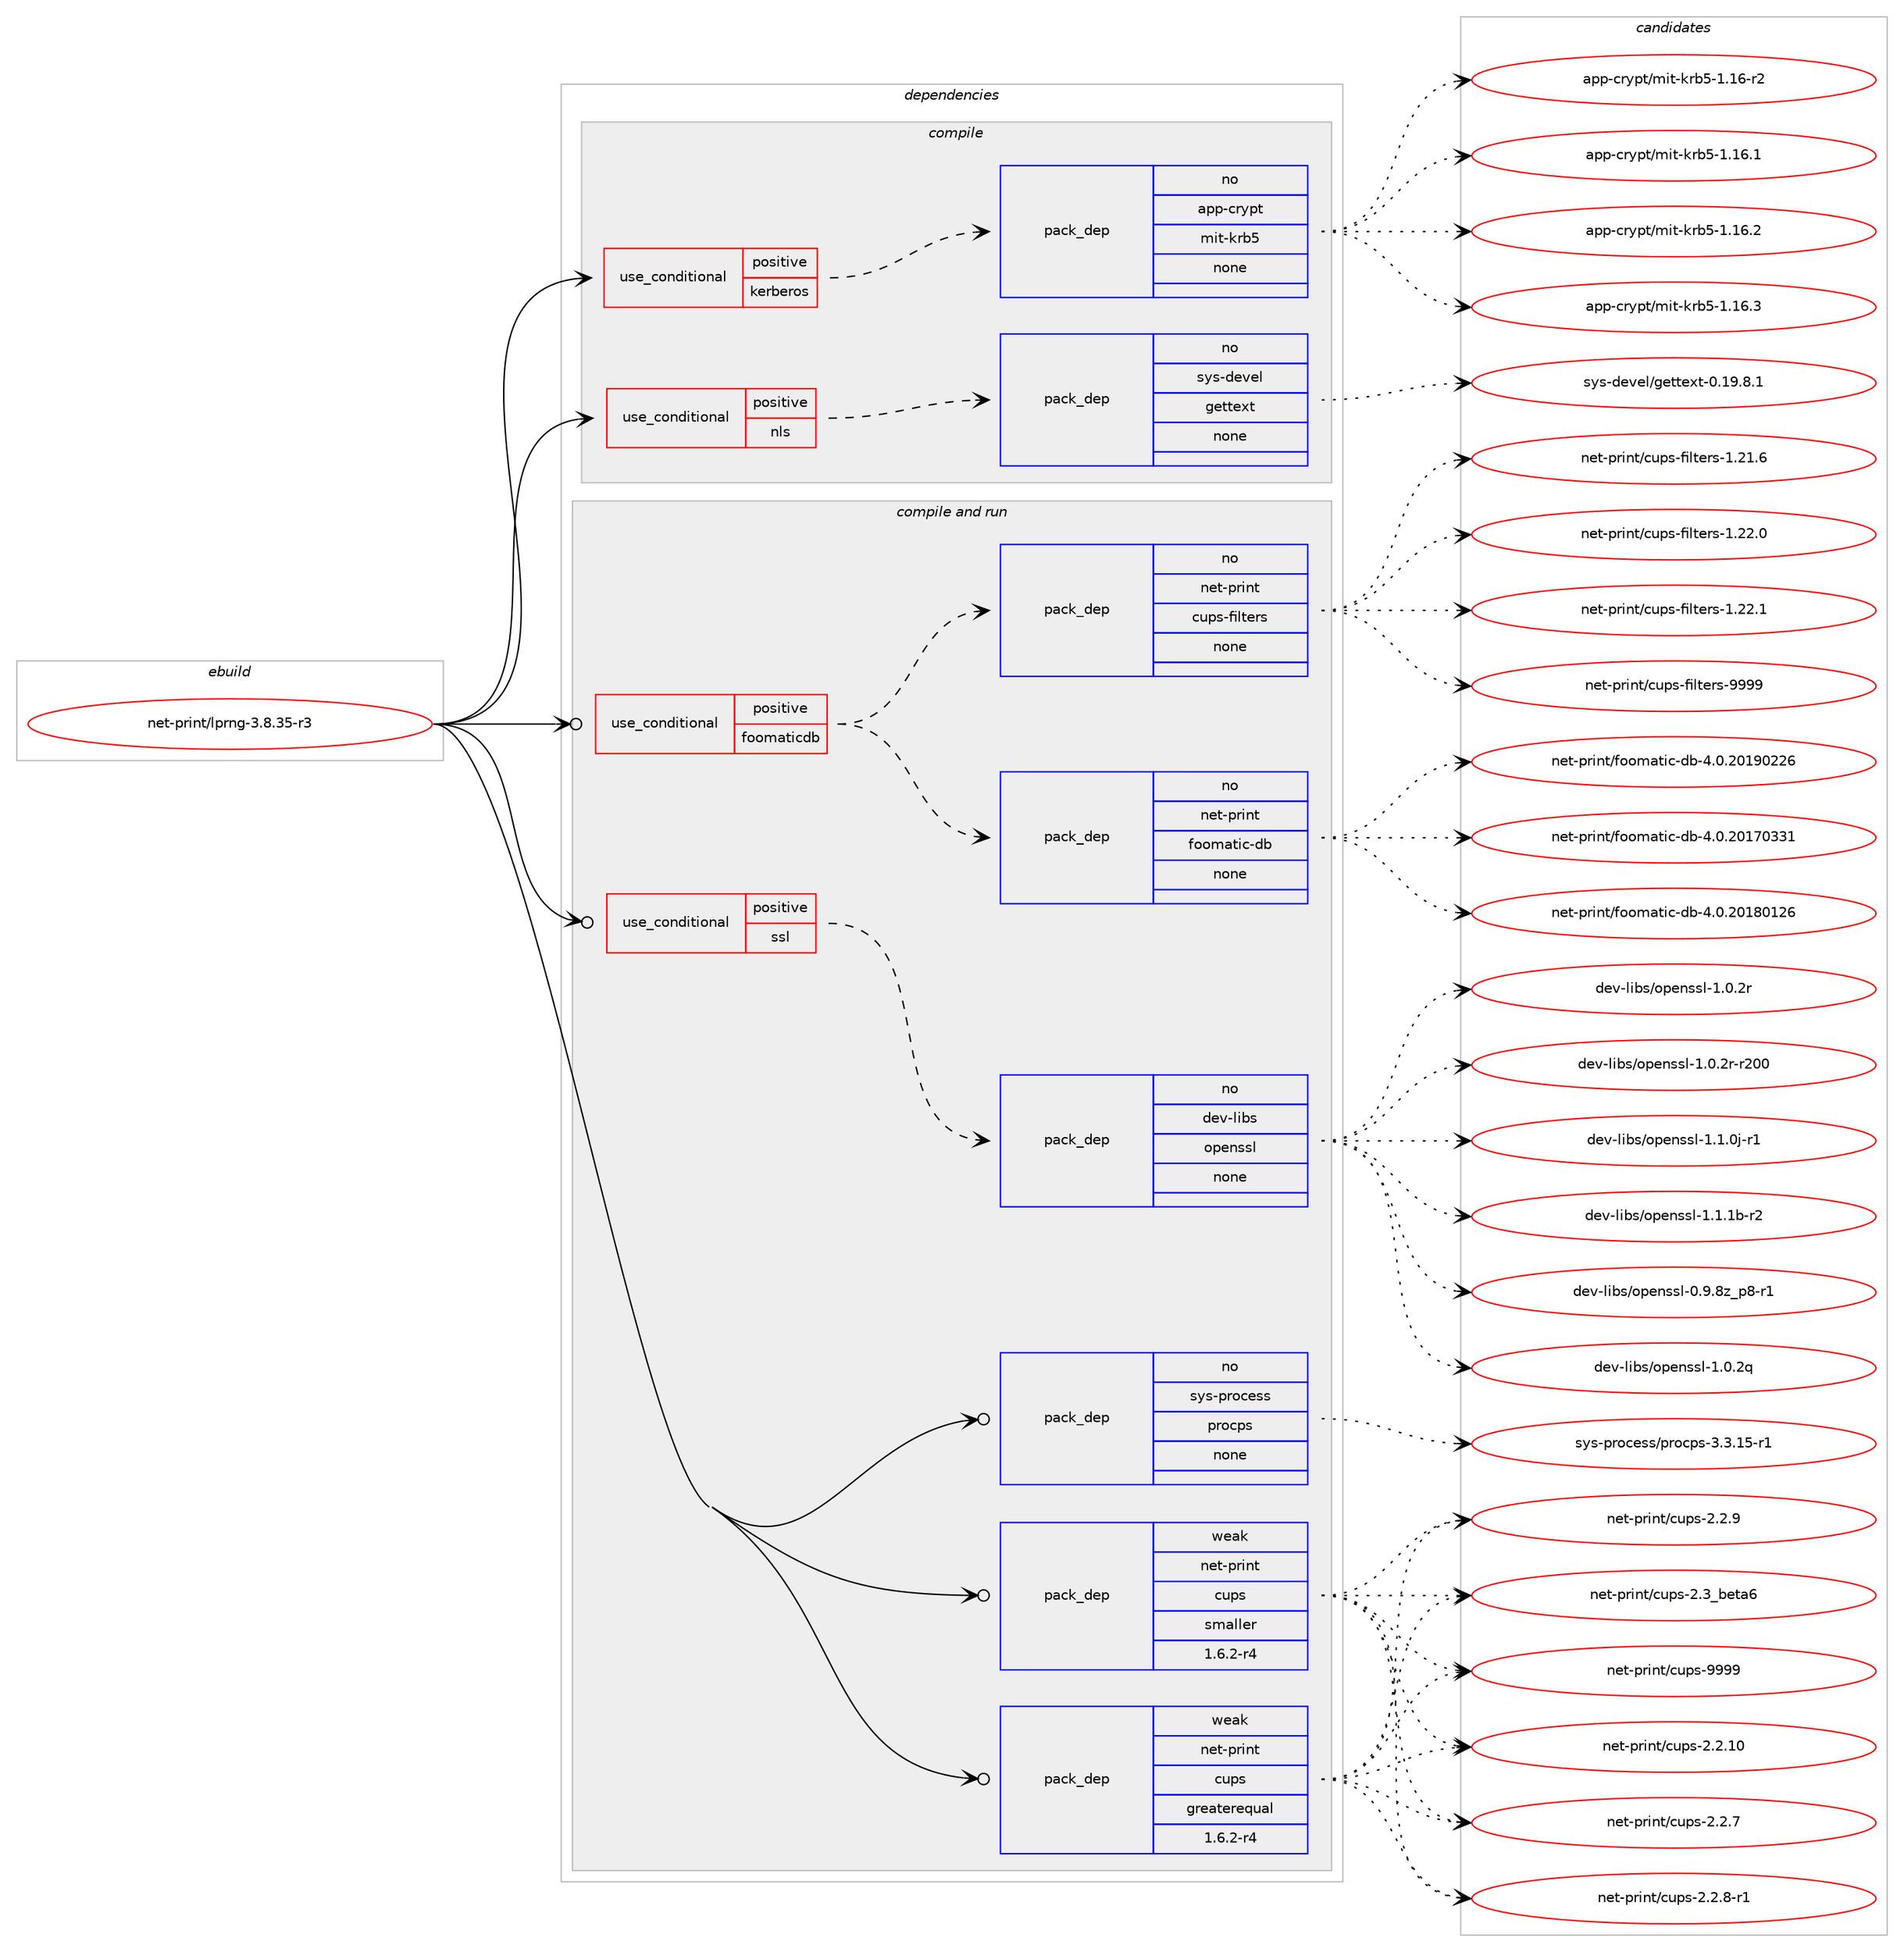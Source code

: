 digraph prolog {

# *************
# Graph options
# *************

newrank=true;
concentrate=true;
compound=true;
graph [rankdir=LR,fontname=Helvetica,fontsize=10,ranksep=1.5];#, ranksep=2.5, nodesep=0.2];
edge  [arrowhead=vee];
node  [fontname=Helvetica,fontsize=10];

# **********
# The ebuild
# **********

subgraph cluster_leftcol {
color=gray;
rank=same;
label=<<i>ebuild</i>>;
id [label="net-print/lprng-3.8.35-r3", color=red, width=4, href="../net-print/lprng-3.8.35-r3.svg"];
}

# ****************
# The dependencies
# ****************

subgraph cluster_midcol {
color=gray;
label=<<i>dependencies</i>>;
subgraph cluster_compile {
fillcolor="#eeeeee";
style=filled;
label=<<i>compile</i>>;
subgraph cond450433 {
dependency1677319 [label=<<TABLE BORDER="0" CELLBORDER="1" CELLSPACING="0" CELLPADDING="4"><TR><TD ROWSPAN="3" CELLPADDING="10">use_conditional</TD></TR><TR><TD>positive</TD></TR><TR><TD>kerberos</TD></TR></TABLE>>, shape=none, color=red];
subgraph pack1199463 {
dependency1677320 [label=<<TABLE BORDER="0" CELLBORDER="1" CELLSPACING="0" CELLPADDING="4" WIDTH="220"><TR><TD ROWSPAN="6" CELLPADDING="30">pack_dep</TD></TR><TR><TD WIDTH="110">no</TD></TR><TR><TD>app-crypt</TD></TR><TR><TD>mit-krb5</TD></TR><TR><TD>none</TD></TR><TR><TD></TD></TR></TABLE>>, shape=none, color=blue];
}
dependency1677319:e -> dependency1677320:w [weight=20,style="dashed",arrowhead="vee"];
}
id:e -> dependency1677319:w [weight=20,style="solid",arrowhead="vee"];
subgraph cond450434 {
dependency1677321 [label=<<TABLE BORDER="0" CELLBORDER="1" CELLSPACING="0" CELLPADDING="4"><TR><TD ROWSPAN="3" CELLPADDING="10">use_conditional</TD></TR><TR><TD>positive</TD></TR><TR><TD>nls</TD></TR></TABLE>>, shape=none, color=red];
subgraph pack1199464 {
dependency1677322 [label=<<TABLE BORDER="0" CELLBORDER="1" CELLSPACING="0" CELLPADDING="4" WIDTH="220"><TR><TD ROWSPAN="6" CELLPADDING="30">pack_dep</TD></TR><TR><TD WIDTH="110">no</TD></TR><TR><TD>sys-devel</TD></TR><TR><TD>gettext</TD></TR><TR><TD>none</TD></TR><TR><TD></TD></TR></TABLE>>, shape=none, color=blue];
}
dependency1677321:e -> dependency1677322:w [weight=20,style="dashed",arrowhead="vee"];
}
id:e -> dependency1677321:w [weight=20,style="solid",arrowhead="vee"];
}
subgraph cluster_compileandrun {
fillcolor="#eeeeee";
style=filled;
label=<<i>compile and run</i>>;
subgraph cond450435 {
dependency1677323 [label=<<TABLE BORDER="0" CELLBORDER="1" CELLSPACING="0" CELLPADDING="4"><TR><TD ROWSPAN="3" CELLPADDING="10">use_conditional</TD></TR><TR><TD>positive</TD></TR><TR><TD>foomaticdb</TD></TR></TABLE>>, shape=none, color=red];
subgraph pack1199465 {
dependency1677324 [label=<<TABLE BORDER="0" CELLBORDER="1" CELLSPACING="0" CELLPADDING="4" WIDTH="220"><TR><TD ROWSPAN="6" CELLPADDING="30">pack_dep</TD></TR><TR><TD WIDTH="110">no</TD></TR><TR><TD>net-print</TD></TR><TR><TD>cups-filters</TD></TR><TR><TD>none</TD></TR><TR><TD></TD></TR></TABLE>>, shape=none, color=blue];
}
dependency1677323:e -> dependency1677324:w [weight=20,style="dashed",arrowhead="vee"];
subgraph pack1199466 {
dependency1677325 [label=<<TABLE BORDER="0" CELLBORDER="1" CELLSPACING="0" CELLPADDING="4" WIDTH="220"><TR><TD ROWSPAN="6" CELLPADDING="30">pack_dep</TD></TR><TR><TD WIDTH="110">no</TD></TR><TR><TD>net-print</TD></TR><TR><TD>foomatic-db</TD></TR><TR><TD>none</TD></TR><TR><TD></TD></TR></TABLE>>, shape=none, color=blue];
}
dependency1677323:e -> dependency1677325:w [weight=20,style="dashed",arrowhead="vee"];
}
id:e -> dependency1677323:w [weight=20,style="solid",arrowhead="odotvee"];
subgraph cond450436 {
dependency1677326 [label=<<TABLE BORDER="0" CELLBORDER="1" CELLSPACING="0" CELLPADDING="4"><TR><TD ROWSPAN="3" CELLPADDING="10">use_conditional</TD></TR><TR><TD>positive</TD></TR><TR><TD>ssl</TD></TR></TABLE>>, shape=none, color=red];
subgraph pack1199467 {
dependency1677327 [label=<<TABLE BORDER="0" CELLBORDER="1" CELLSPACING="0" CELLPADDING="4" WIDTH="220"><TR><TD ROWSPAN="6" CELLPADDING="30">pack_dep</TD></TR><TR><TD WIDTH="110">no</TD></TR><TR><TD>dev-libs</TD></TR><TR><TD>openssl</TD></TR><TR><TD>none</TD></TR><TR><TD></TD></TR></TABLE>>, shape=none, color=blue];
}
dependency1677326:e -> dependency1677327:w [weight=20,style="dashed",arrowhead="vee"];
}
id:e -> dependency1677326:w [weight=20,style="solid",arrowhead="odotvee"];
subgraph pack1199468 {
dependency1677328 [label=<<TABLE BORDER="0" CELLBORDER="1" CELLSPACING="0" CELLPADDING="4" WIDTH="220"><TR><TD ROWSPAN="6" CELLPADDING="30">pack_dep</TD></TR><TR><TD WIDTH="110">no</TD></TR><TR><TD>sys-process</TD></TR><TR><TD>procps</TD></TR><TR><TD>none</TD></TR><TR><TD></TD></TR></TABLE>>, shape=none, color=blue];
}
id:e -> dependency1677328:w [weight=20,style="solid",arrowhead="odotvee"];
subgraph pack1199469 {
dependency1677329 [label=<<TABLE BORDER="0" CELLBORDER="1" CELLSPACING="0" CELLPADDING="4" WIDTH="220"><TR><TD ROWSPAN="6" CELLPADDING="30">pack_dep</TD></TR><TR><TD WIDTH="110">weak</TD></TR><TR><TD>net-print</TD></TR><TR><TD>cups</TD></TR><TR><TD>greaterequal</TD></TR><TR><TD>1.6.2-r4</TD></TR></TABLE>>, shape=none, color=blue];
}
id:e -> dependency1677329:w [weight=20,style="solid",arrowhead="odotvee"];
subgraph pack1199470 {
dependency1677330 [label=<<TABLE BORDER="0" CELLBORDER="1" CELLSPACING="0" CELLPADDING="4" WIDTH="220"><TR><TD ROWSPAN="6" CELLPADDING="30">pack_dep</TD></TR><TR><TD WIDTH="110">weak</TD></TR><TR><TD>net-print</TD></TR><TR><TD>cups</TD></TR><TR><TD>smaller</TD></TR><TR><TD>1.6.2-r4</TD></TR></TABLE>>, shape=none, color=blue];
}
id:e -> dependency1677330:w [weight=20,style="solid",arrowhead="odotvee"];
}
subgraph cluster_run {
fillcolor="#eeeeee";
style=filled;
label=<<i>run</i>>;
}
}

# **************
# The candidates
# **************

subgraph cluster_choices {
rank=same;
color=gray;
label=<<i>candidates</i>>;

subgraph choice1199463 {
color=black;
nodesep=1;
choice9711211245991141211121164710910511645107114985345494649544511450 [label="app-crypt/mit-krb5-1.16-r2", color=red, width=4,href="../app-crypt/mit-krb5-1.16-r2.svg"];
choice9711211245991141211121164710910511645107114985345494649544649 [label="app-crypt/mit-krb5-1.16.1", color=red, width=4,href="../app-crypt/mit-krb5-1.16.1.svg"];
choice9711211245991141211121164710910511645107114985345494649544650 [label="app-crypt/mit-krb5-1.16.2", color=red, width=4,href="../app-crypt/mit-krb5-1.16.2.svg"];
choice9711211245991141211121164710910511645107114985345494649544651 [label="app-crypt/mit-krb5-1.16.3", color=red, width=4,href="../app-crypt/mit-krb5-1.16.3.svg"];
dependency1677320:e -> choice9711211245991141211121164710910511645107114985345494649544511450:w [style=dotted,weight="100"];
dependency1677320:e -> choice9711211245991141211121164710910511645107114985345494649544649:w [style=dotted,weight="100"];
dependency1677320:e -> choice9711211245991141211121164710910511645107114985345494649544650:w [style=dotted,weight="100"];
dependency1677320:e -> choice9711211245991141211121164710910511645107114985345494649544651:w [style=dotted,weight="100"];
}
subgraph choice1199464 {
color=black;
nodesep=1;
choice1151211154510010111810110847103101116116101120116454846495746564649 [label="sys-devel/gettext-0.19.8.1", color=red, width=4,href="../sys-devel/gettext-0.19.8.1.svg"];
dependency1677322:e -> choice1151211154510010111810110847103101116116101120116454846495746564649:w [style=dotted,weight="100"];
}
subgraph choice1199465 {
color=black;
nodesep=1;
choice1101011164511211410511011647991171121154510210510811610111411545494650494654 [label="net-print/cups-filters-1.21.6", color=red, width=4,href="../net-print/cups-filters-1.21.6.svg"];
choice1101011164511211410511011647991171121154510210510811610111411545494650504648 [label="net-print/cups-filters-1.22.0", color=red, width=4,href="../net-print/cups-filters-1.22.0.svg"];
choice1101011164511211410511011647991171121154510210510811610111411545494650504649 [label="net-print/cups-filters-1.22.1", color=red, width=4,href="../net-print/cups-filters-1.22.1.svg"];
choice110101116451121141051101164799117112115451021051081161011141154557575757 [label="net-print/cups-filters-9999", color=red, width=4,href="../net-print/cups-filters-9999.svg"];
dependency1677324:e -> choice1101011164511211410511011647991171121154510210510811610111411545494650494654:w [style=dotted,weight="100"];
dependency1677324:e -> choice1101011164511211410511011647991171121154510210510811610111411545494650504648:w [style=dotted,weight="100"];
dependency1677324:e -> choice1101011164511211410511011647991171121154510210510811610111411545494650504649:w [style=dotted,weight="100"];
dependency1677324:e -> choice110101116451121141051101164799117112115451021051081161011141154557575757:w [style=dotted,weight="100"];
}
subgraph choice1199466 {
color=black;
nodesep=1;
choice11010111645112114105110116471021111111099711610599451009845524648465048495548515149 [label="net-print/foomatic-db-4.0.20170331", color=red, width=4,href="../net-print/foomatic-db-4.0.20170331.svg"];
choice11010111645112114105110116471021111111099711610599451009845524648465048495648495054 [label="net-print/foomatic-db-4.0.20180126", color=red, width=4,href="../net-print/foomatic-db-4.0.20180126.svg"];
choice11010111645112114105110116471021111111099711610599451009845524648465048495748505054 [label="net-print/foomatic-db-4.0.20190226", color=red, width=4,href="../net-print/foomatic-db-4.0.20190226.svg"];
dependency1677325:e -> choice11010111645112114105110116471021111111099711610599451009845524648465048495548515149:w [style=dotted,weight="100"];
dependency1677325:e -> choice11010111645112114105110116471021111111099711610599451009845524648465048495648495054:w [style=dotted,weight="100"];
dependency1677325:e -> choice11010111645112114105110116471021111111099711610599451009845524648465048495748505054:w [style=dotted,weight="100"];
}
subgraph choice1199467 {
color=black;
nodesep=1;
choice10010111845108105981154711111210111011511510845484657465612295112564511449 [label="dev-libs/openssl-0.9.8z_p8-r1", color=red, width=4,href="../dev-libs/openssl-0.9.8z_p8-r1.svg"];
choice100101118451081059811547111112101110115115108454946484650113 [label="dev-libs/openssl-1.0.2q", color=red, width=4,href="../dev-libs/openssl-1.0.2q.svg"];
choice100101118451081059811547111112101110115115108454946484650114 [label="dev-libs/openssl-1.0.2r", color=red, width=4,href="../dev-libs/openssl-1.0.2r.svg"];
choice10010111845108105981154711111210111011511510845494648465011445114504848 [label="dev-libs/openssl-1.0.2r-r200", color=red, width=4,href="../dev-libs/openssl-1.0.2r-r200.svg"];
choice1001011184510810598115471111121011101151151084549464946481064511449 [label="dev-libs/openssl-1.1.0j-r1", color=red, width=4,href="../dev-libs/openssl-1.1.0j-r1.svg"];
choice100101118451081059811547111112101110115115108454946494649984511450 [label="dev-libs/openssl-1.1.1b-r2", color=red, width=4,href="../dev-libs/openssl-1.1.1b-r2.svg"];
dependency1677327:e -> choice10010111845108105981154711111210111011511510845484657465612295112564511449:w [style=dotted,weight="100"];
dependency1677327:e -> choice100101118451081059811547111112101110115115108454946484650113:w [style=dotted,weight="100"];
dependency1677327:e -> choice100101118451081059811547111112101110115115108454946484650114:w [style=dotted,weight="100"];
dependency1677327:e -> choice10010111845108105981154711111210111011511510845494648465011445114504848:w [style=dotted,weight="100"];
dependency1677327:e -> choice1001011184510810598115471111121011101151151084549464946481064511449:w [style=dotted,weight="100"];
dependency1677327:e -> choice100101118451081059811547111112101110115115108454946494649984511450:w [style=dotted,weight="100"];
}
subgraph choice1199468 {
color=black;
nodesep=1;
choice11512111545112114111991011151154711211411199112115455146514649534511449 [label="sys-process/procps-3.3.15-r1", color=red, width=4,href="../sys-process/procps-3.3.15-r1.svg"];
dependency1677328:e -> choice11512111545112114111991011151154711211411199112115455146514649534511449:w [style=dotted,weight="100"];
}
subgraph choice1199469 {
color=black;
nodesep=1;
choice11010111645112114105110116479911711211545504650464948 [label="net-print/cups-2.2.10", color=red, width=4,href="../net-print/cups-2.2.10.svg"];
choice110101116451121141051101164799117112115455046504655 [label="net-print/cups-2.2.7", color=red, width=4,href="../net-print/cups-2.2.7.svg"];
choice1101011164511211410511011647991171121154550465046564511449 [label="net-print/cups-2.2.8-r1", color=red, width=4,href="../net-print/cups-2.2.8-r1.svg"];
choice110101116451121141051101164799117112115455046504657 [label="net-print/cups-2.2.9", color=red, width=4,href="../net-print/cups-2.2.9.svg"];
choice1101011164511211410511011647991171121154550465195981011169754 [label="net-print/cups-2.3_beta6", color=red, width=4,href="../net-print/cups-2.3_beta6.svg"];
choice1101011164511211410511011647991171121154557575757 [label="net-print/cups-9999", color=red, width=4,href="../net-print/cups-9999.svg"];
dependency1677329:e -> choice11010111645112114105110116479911711211545504650464948:w [style=dotted,weight="100"];
dependency1677329:e -> choice110101116451121141051101164799117112115455046504655:w [style=dotted,weight="100"];
dependency1677329:e -> choice1101011164511211410511011647991171121154550465046564511449:w [style=dotted,weight="100"];
dependency1677329:e -> choice110101116451121141051101164799117112115455046504657:w [style=dotted,weight="100"];
dependency1677329:e -> choice1101011164511211410511011647991171121154550465195981011169754:w [style=dotted,weight="100"];
dependency1677329:e -> choice1101011164511211410511011647991171121154557575757:w [style=dotted,weight="100"];
}
subgraph choice1199470 {
color=black;
nodesep=1;
choice11010111645112114105110116479911711211545504650464948 [label="net-print/cups-2.2.10", color=red, width=4,href="../net-print/cups-2.2.10.svg"];
choice110101116451121141051101164799117112115455046504655 [label="net-print/cups-2.2.7", color=red, width=4,href="../net-print/cups-2.2.7.svg"];
choice1101011164511211410511011647991171121154550465046564511449 [label="net-print/cups-2.2.8-r1", color=red, width=4,href="../net-print/cups-2.2.8-r1.svg"];
choice110101116451121141051101164799117112115455046504657 [label="net-print/cups-2.2.9", color=red, width=4,href="../net-print/cups-2.2.9.svg"];
choice1101011164511211410511011647991171121154550465195981011169754 [label="net-print/cups-2.3_beta6", color=red, width=4,href="../net-print/cups-2.3_beta6.svg"];
choice1101011164511211410511011647991171121154557575757 [label="net-print/cups-9999", color=red, width=4,href="../net-print/cups-9999.svg"];
dependency1677330:e -> choice11010111645112114105110116479911711211545504650464948:w [style=dotted,weight="100"];
dependency1677330:e -> choice110101116451121141051101164799117112115455046504655:w [style=dotted,weight="100"];
dependency1677330:e -> choice1101011164511211410511011647991171121154550465046564511449:w [style=dotted,weight="100"];
dependency1677330:e -> choice110101116451121141051101164799117112115455046504657:w [style=dotted,weight="100"];
dependency1677330:e -> choice1101011164511211410511011647991171121154550465195981011169754:w [style=dotted,weight="100"];
dependency1677330:e -> choice1101011164511211410511011647991171121154557575757:w [style=dotted,weight="100"];
}
}

}
